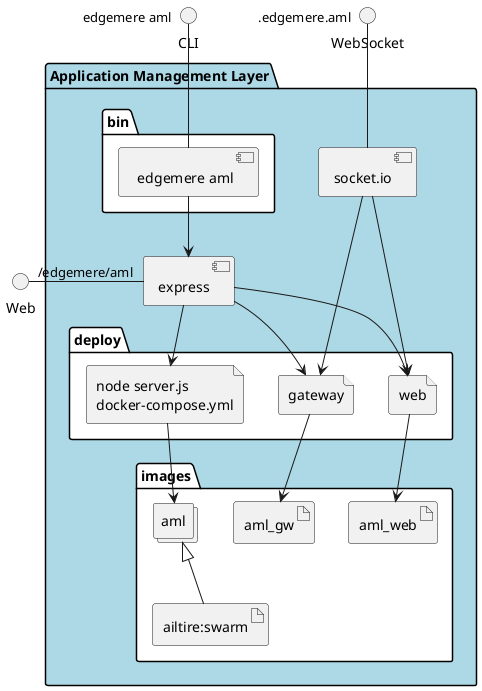 @startuml
  interface CLI
  interface Web
  interface WebSocket
package "Application Management Layer" #lightblue {
  component express as REST
  component socket.io as socket
  folder bin #ffffff {
    component " edgemere aml" as binName
  }
  binName --> REST

  folder deploy #ffffff {
      file "node server.js\ndocker-compose.yml" as aml_container
      REST --> aml_container

  
    file "web" as web_container
    REST --> web_container
    socket ---> web_container
  
    file "gateway" as gateway_container
    REST --> gateway_container
    socket ---> gateway_container
  
  }
  folder images #ffffff {
    collections "aml" as amlimage
    artifact "ailtire:swarm" as ailtireswarm
    amlimage <|-- ailtireswarm
    aml_container --> amlimage

  
      artifact aml_web
      web_container --> aml_web
    
      artifact aml_gw
      gateway_container --> aml_gw
    
  }
}
CLI " edgemere aml" -- binName
Web "/edgemere/aml" - REST
WebSocket ".edgemere.aml" -- socket

@enduml
